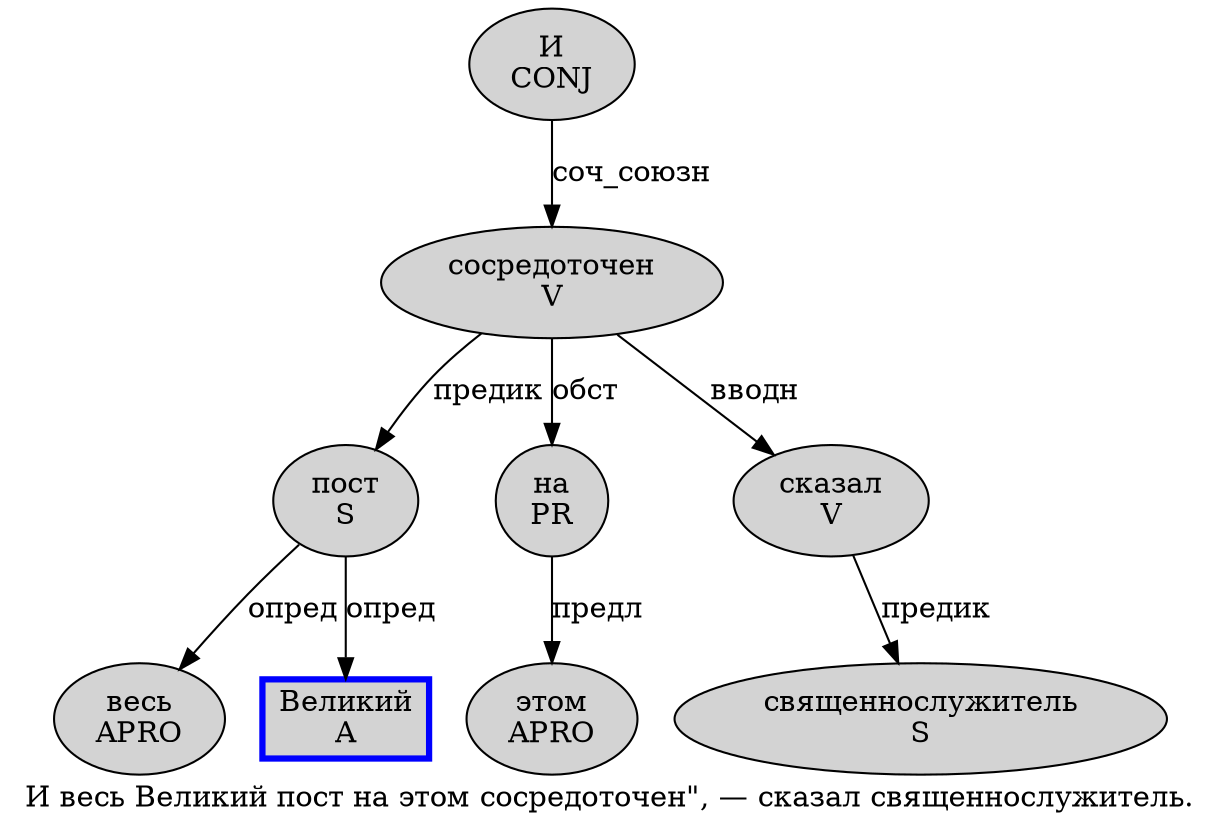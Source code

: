 digraph SENTENCE_636 {
	graph [label="И весь Великий пост на этом сосредоточен\", — сказал священнослужитель."]
	node [style=filled]
		0 [label="И
CONJ" color="" fillcolor=lightgray penwidth=1 shape=ellipse]
		1 [label="весь
APRO" color="" fillcolor=lightgray penwidth=1 shape=ellipse]
		2 [label="Великий
A" color=blue fillcolor=lightgray penwidth=3 shape=box]
		3 [label="пост
S" color="" fillcolor=lightgray penwidth=1 shape=ellipse]
		4 [label="на
PR" color="" fillcolor=lightgray penwidth=1 shape=ellipse]
		5 [label="этом
APRO" color="" fillcolor=lightgray penwidth=1 shape=ellipse]
		6 [label="сосредоточен
V" color="" fillcolor=lightgray penwidth=1 shape=ellipse]
		10 [label="сказал
V" color="" fillcolor=lightgray penwidth=1 shape=ellipse]
		11 [label="священнослужитель
S" color="" fillcolor=lightgray penwidth=1 shape=ellipse]
			3 -> 1 [label="опред"]
			3 -> 2 [label="опред"]
			10 -> 11 [label="предик"]
			4 -> 5 [label="предл"]
			0 -> 6 [label="соч_союзн"]
			6 -> 3 [label="предик"]
			6 -> 4 [label="обст"]
			6 -> 10 [label="вводн"]
}